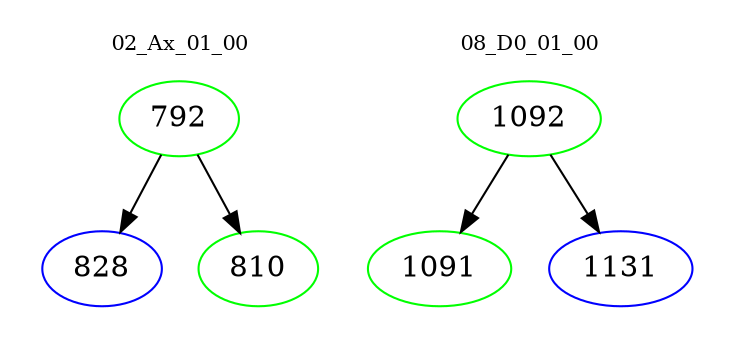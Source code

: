 digraph{
subgraph cluster_0 {
color = white
label = "02_Ax_01_00";
fontsize=10;
T0_792 [label="792", color="green"]
T0_792 -> T0_828 [color="black"]
T0_828 [label="828", color="blue"]
T0_792 -> T0_810 [color="black"]
T0_810 [label="810", color="green"]
}
subgraph cluster_1 {
color = white
label = "08_D0_01_00";
fontsize=10;
T1_1092 [label="1092", color="green"]
T1_1092 -> T1_1091 [color="black"]
T1_1091 [label="1091", color="green"]
T1_1092 -> T1_1131 [color="black"]
T1_1131 [label="1131", color="blue"]
}
}

